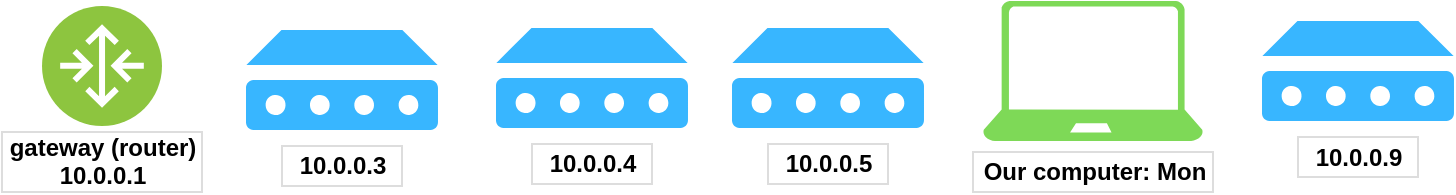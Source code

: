 <mxfile version="12.0.0" type="device" pages="6"><diagram id="Ae6enTl_DBypUN3uJaNd" name="Other hosts"><mxGraphModel dx="611" dy="705" grid="1" gridSize="10" guides="1" tooltips="1" connect="1" arrows="1" fold="1" page="1" pageScale="1" pageWidth="850" pageHeight="1100" math="0" shadow="0"><root><mxCell id="0"/><mxCell id="1" parent="0"/><mxCell id="48Qhc6HjesPp0j5lbArA-5" value="" style="group" parent="1" vertex="1" connectable="0"><mxGeometry x="307" y="90" width="96" height="78" as="geometry"/></mxCell><mxCell id="48Qhc6HjesPp0j5lbArA-1" value="" style="aspect=fixed;pointerEvents=1;shadow=0;dashed=0;html=1;strokeColor=none;labelPosition=center;verticalLabelPosition=bottom;verticalAlign=top;align=center;fillColor=#38B6FF;shape=mxgraph.mscae.enterprise.device" parent="48Qhc6HjesPp0j5lbArA-5" vertex="1"><mxGeometry width="96" height="50" as="geometry"/></mxCell><mxCell id="48Qhc6HjesPp0j5lbArA-3" value="10.0.0.4" style="text;html=1;resizable=0;points=[];autosize=1;align=center;verticalAlign=top;spacingTop=-4;fillColor=#ffffff;strokeColor=#DDDDDD;fontStyle=1" parent="48Qhc6HjesPp0j5lbArA-5" vertex="1"><mxGeometry x="18" y="58" width="60" height="20" as="geometry"/></mxCell><mxCell id="48Qhc6HjesPp0j5lbArA-7" value="" style="group" parent="1" vertex="1" connectable="0"><mxGeometry x="60" y="79" width="100" height="93" as="geometry"/></mxCell><mxCell id="48Qhc6HjesPp0j5lbArA-4" value="" style="aspect=fixed;perimeter=ellipsePerimeter;html=1;align=center;shadow=0;dashed=0;fontColor=#4277BB;labelBackgroundColor=#ffffff;fontSize=12;spacingTop=3;image;image=img/lib/ibm/vpc/Router.svg;strokeColor=#DDDDDD;fillColor=#ffffff;" parent="48Qhc6HjesPp0j5lbArA-7" vertex="1"><mxGeometry x="20" width="60" height="60" as="geometry"/></mxCell><mxCell id="48Qhc6HjesPp0j5lbArA-6" value="gateway (router)&lt;br&gt;10.0.0.1" style="text;html=1;resizable=0;points=[];autosize=1;align=center;verticalAlign=top;spacingTop=-6;fillColor=#ffffff;strokeColor=#DDDDDD;fontStyle=1" parent="48Qhc6HjesPp0j5lbArA-7" vertex="1"><mxGeometry y="63" width="100" height="30" as="geometry"/></mxCell><mxCell id="48Qhc6HjesPp0j5lbArA-8" value="" style="group" parent="1" vertex="1" connectable="0"><mxGeometry x="182" y="91" width="96" height="78" as="geometry"/></mxCell><mxCell id="48Qhc6HjesPp0j5lbArA-9" value="" style="aspect=fixed;pointerEvents=1;shadow=0;dashed=0;html=1;strokeColor=none;labelPosition=center;verticalLabelPosition=bottom;verticalAlign=top;align=center;fillColor=#38B6FF;shape=mxgraph.mscae.enterprise.device" parent="48Qhc6HjesPp0j5lbArA-8" vertex="1"><mxGeometry width="96" height="50" as="geometry"/></mxCell><mxCell id="48Qhc6HjesPp0j5lbArA-10" value="10.0.0.3" style="text;html=1;resizable=0;points=[];autosize=1;align=center;verticalAlign=top;spacingTop=-4;fillColor=#ffffff;strokeColor=#DDDDDD;fontStyle=1" parent="48Qhc6HjesPp0j5lbArA-8" vertex="1"><mxGeometry x="18" y="58" width="60" height="20" as="geometry"/></mxCell><mxCell id="48Qhc6HjesPp0j5lbArA-11" value="" style="group" parent="1" vertex="1" connectable="0"><mxGeometry x="425" y="90" width="96" height="78" as="geometry"/></mxCell><mxCell id="48Qhc6HjesPp0j5lbArA-12" value="" style="aspect=fixed;pointerEvents=1;shadow=0;dashed=0;html=1;strokeColor=none;labelPosition=center;verticalLabelPosition=bottom;verticalAlign=top;align=center;fillColor=#38B6FF;shape=mxgraph.mscae.enterprise.device" parent="48Qhc6HjesPp0j5lbArA-11" vertex="1"><mxGeometry width="96" height="50" as="geometry"/></mxCell><mxCell id="48Qhc6HjesPp0j5lbArA-13" value="10.0.0.5" style="text;html=1;resizable=0;points=[];autosize=1;align=center;verticalAlign=top;spacingTop=-4;fillColor=#ffffff;strokeColor=#DDDDDD;fontStyle=1" parent="48Qhc6HjesPp0j5lbArA-11" vertex="1"><mxGeometry x="18" y="58" width="60" height="20" as="geometry"/></mxCell><mxCell id="48Qhc6HjesPp0j5lbArA-14" value="" style="group" parent="1" vertex="1" connectable="0"><mxGeometry x="690" y="86.5" width="96" height="78" as="geometry"/></mxCell><mxCell id="48Qhc6HjesPp0j5lbArA-15" value="" style="aspect=fixed;pointerEvents=1;shadow=0;dashed=0;html=1;strokeColor=none;labelPosition=center;verticalLabelPosition=bottom;verticalAlign=top;align=center;fillColor=#38B6FF;shape=mxgraph.mscae.enterprise.device" parent="48Qhc6HjesPp0j5lbArA-14" vertex="1"><mxGeometry width="96" height="50" as="geometry"/></mxCell><mxCell id="48Qhc6HjesPp0j5lbArA-16" value="10.0.0.9" style="text;html=1;resizable=0;points=[];autosize=1;align=center;verticalAlign=top;spacingTop=-4;fillColor=#ffffff;strokeColor=#DDDDDD;fontStyle=1" parent="48Qhc6HjesPp0j5lbArA-14" vertex="1"><mxGeometry x="18" y="58" width="60" height="20" as="geometry"/></mxCell><mxCell id="48Qhc6HjesPp0j5lbArA-17" value="" style="verticalLabelPosition=bottom;html=1;verticalAlign=top;align=center;strokeColor=none;fillColor=#7ED957;shape=mxgraph.azure.laptop;pointerEvents=1;" parent="1" vertex="1"><mxGeometry x="550.5" y="76.5" width="110" height="70" as="geometry"/></mxCell><mxCell id="48Qhc6HjesPp0j5lbArA-18" value="Our computer: Mon" style="text;html=1;resizable=0;points=[];autosize=1;align=center;verticalAlign=top;spacingTop=-4;fillColor=#ffffff;strokeColor=#DDDDDD;fontStyle=1" parent="1" vertex="1"><mxGeometry x="545.5" y="152" width="120" height="20" as="geometry"/></mxCell></root></mxGraphModel></diagram><diagram name="Step 2" id="iTGZGLjKWBklkL1gYhRO"><mxGraphModel dx="1187" dy="672" grid="1" gridSize="10" guides="1" tooltips="0" connect="1" arrows="1" fold="1" page="1" pageScale="1" pageWidth="850" pageHeight="1100" math="0" shadow="0"><root><mxCell id="Bez0k0YCyklkeQyd57te-0"/><mxCell id="Bez0k0YCyklkeQyd57te-1" parent="Bez0k0YCyklkeQyd57te-0"/><mxCell id="Bez0k0YCyklkeQyd57te-2" value="" style="group" vertex="1" connectable="0" parent="Bez0k0YCyklkeQyd57te-1"><mxGeometry x="307" y="90" width="96" height="78" as="geometry"/></mxCell><mxCell id="Bez0k0YCyklkeQyd57te-3" value="" style="aspect=fixed;pointerEvents=1;shadow=0;dashed=0;html=1;strokeColor=none;labelPosition=center;verticalLabelPosition=bottom;verticalAlign=top;align=center;fillColor=#38B6FF;shape=mxgraph.mscae.enterprise.device" vertex="1" parent="Bez0k0YCyklkeQyd57te-2"><mxGeometry width="96" height="50" as="geometry"/></mxCell><mxCell id="Bez0k0YCyklkeQyd57te-4" value="10.0.0.4" style="text;html=1;resizable=0;points=[];autosize=1;align=center;verticalAlign=top;spacingTop=-4;fillColor=#ffffff;strokeColor=#DDDDDD;fontStyle=1" vertex="1" parent="Bez0k0YCyklkeQyd57te-2"><mxGeometry x="18" y="58" width="60" height="20" as="geometry"/></mxCell><mxCell id="Bez0k0YCyklkeQyd57te-5" value="" style="group" vertex="1" connectable="0" parent="Bez0k0YCyklkeQyd57te-1"><mxGeometry x="60" y="79" width="100" height="93" as="geometry"/></mxCell><mxCell id="Bez0k0YCyklkeQyd57te-6" value="" style="aspect=fixed;perimeter=ellipsePerimeter;html=1;align=center;shadow=0;dashed=0;fontColor=#4277BB;labelBackgroundColor=#ffffff;fontSize=12;spacingTop=3;image;image=img/lib/ibm/vpc/Router.svg;strokeColor=#DDDDDD;fillColor=#ffffff;" vertex="1" parent="Bez0k0YCyklkeQyd57te-5"><mxGeometry x="20" width="60" height="60" as="geometry"/></mxCell><mxCell id="Bez0k0YCyklkeQyd57te-7" value="gateway (router)&lt;br&gt;10.0.0.1" style="text;html=1;resizable=0;points=[];autosize=1;align=center;verticalAlign=top;spacingTop=-6;fillColor=#ffffff;strokeColor=#DDDDDD;fontStyle=1" vertex="1" parent="Bez0k0YCyklkeQyd57te-5"><mxGeometry y="63" width="100" height="30" as="geometry"/></mxCell><mxCell id="Bez0k0YCyklkeQyd57te-11" value="" style="group" vertex="1" connectable="0" parent="Bez0k0YCyklkeQyd57te-1"><mxGeometry x="425" y="90" width="96" height="78" as="geometry"/></mxCell><mxCell id="Bez0k0YCyklkeQyd57te-12" value="" style="aspect=fixed;pointerEvents=1;shadow=0;dashed=0;html=1;strokeColor=none;labelPosition=center;verticalLabelPosition=bottom;verticalAlign=top;align=center;fillColor=#38B6FF;shape=mxgraph.mscae.enterprise.device" vertex="1" parent="Bez0k0YCyklkeQyd57te-11"><mxGeometry width="96" height="50" as="geometry"/></mxCell><mxCell id="Bez0k0YCyklkeQyd57te-13" value="10.0.0.5" style="text;html=1;resizable=0;points=[];autosize=1;align=center;verticalAlign=top;spacingTop=-4;fillColor=#ffffff;strokeColor=#DDDDDD;fontStyle=1" vertex="1" parent="Bez0k0YCyklkeQyd57te-11"><mxGeometry x="18" y="58" width="60" height="20" as="geometry"/></mxCell><mxCell id="Bez0k0YCyklkeQyd57te-14" value="" style="group" vertex="1" connectable="0" parent="Bez0k0YCyklkeQyd57te-1"><mxGeometry x="690" y="86.5" width="96" height="78" as="geometry"/></mxCell><mxCell id="Bez0k0YCyklkeQyd57te-15" value="" style="aspect=fixed;pointerEvents=1;shadow=0;dashed=0;html=1;strokeColor=none;labelPosition=center;verticalLabelPosition=bottom;verticalAlign=top;align=center;fillColor=#38B6FF;shape=mxgraph.mscae.enterprise.device" vertex="1" parent="Bez0k0YCyklkeQyd57te-14"><mxGeometry width="96" height="50" as="geometry"/></mxCell><mxCell id="Bez0k0YCyklkeQyd57te-16" value="10.0.0.9" style="text;html=1;resizable=0;points=[];autosize=1;align=center;verticalAlign=top;spacingTop=-4;fillColor=#ffffff;strokeColor=#DDDDDD;fontStyle=1" vertex="1" parent="Bez0k0YCyklkeQyd57te-14"><mxGeometry x="18" y="58" width="60" height="20" as="geometry"/></mxCell><mxCell id="Bez0k0YCyklkeQyd57te-17" value="" style="verticalLabelPosition=bottom;html=1;verticalAlign=top;align=center;strokeColor=none;fillColor=#7ED957;shape=mxgraph.azure.laptop;pointerEvents=1;" vertex="1" parent="Bez0k0YCyklkeQyd57te-1"><mxGeometry x="550.5" y="76.5" width="110" height="70" as="geometry"/></mxCell><mxCell id="Bez0k0YCyklkeQyd57te-18" value="Our computer: Mon" style="text;html=1;resizable=0;points=[];autosize=1;align=center;verticalAlign=top;spacingTop=-4;fillColor=#ffffff;strokeColor=#DDDDDD;fontStyle=1" vertex="1" parent="Bez0k0YCyklkeQyd57te-1"><mxGeometry x="545.5" y="152" width="120" height="20" as="geometry"/></mxCell><mxCell id="Bez0k0YCyklkeQyd57te-20" value="" style="group" vertex="1" connectable="0" parent="Bez0k0YCyklkeQyd57te-1"><mxGeometry x="190" y="92" width="80" height="77" as="geometry"/></mxCell><mxCell id="Bez0k0YCyklkeQyd57te-10" value="10.0.0.3" style="text;html=1;resizable=0;points=[];autosize=1;align=center;verticalAlign=top;spacingTop=-4;fillColor=#ffffff;strokeColor=#DDDDDD;fontStyle=1" vertex="1" parent="Bez0k0YCyklkeQyd57te-20"><mxGeometry x="10" y="57" width="60" height="20" as="geometry"/></mxCell><mxCell id="Bez0k0YCyklkeQyd57te-19" value="" style="html=1;verticalLabelPosition=bottom;align=center;labelBackgroundColor=#ffffff;verticalAlign=top;strokeWidth=2;strokeColor=#7ED957;fillColor=#ffffff;shadow=0;dashed=0;shape=mxgraph.ios7.icons.wifi;pointerEvents=1;container=0;" vertex="1" parent="Bez0k0YCyklkeQyd57te-20"><mxGeometry width="80" height="50" as="geometry"><mxRectangle x="190" y="92" width="50" height="40" as="alternateBounds"/></mxGeometry></mxCell></root></mxGraphModel></diagram><diagram name="Step 3" id="0-lJydnkQz6TXVB4PYtO"><mxGraphModel dx="851" dy="661" grid="1" gridSize="10" guides="1" tooltips="0" connect="1" arrows="1" fold="1" page="1" pageScale="1" pageWidth="850" pageHeight="1100" math="0" shadow="0"><root><mxCell id="E_0QfvrJQKNvP5GUPRDg-0"/><mxCell id="E_0QfvrJQKNvP5GUPRDg-1" parent="E_0QfvrJQKNvP5GUPRDg-0"/><mxCell id="E_0QfvrJQKNvP5GUPRDg-5" value="" style="group" parent="E_0QfvrJQKNvP5GUPRDg-1" vertex="1" connectable="0"><mxGeometry x="60" y="79" width="100" height="93" as="geometry"/></mxCell><mxCell id="E_0QfvrJQKNvP5GUPRDg-6" value="" style="aspect=fixed;perimeter=ellipsePerimeter;html=1;align=center;shadow=0;dashed=0;fontColor=#4277BB;labelBackgroundColor=#ffffff;fontSize=12;spacingTop=3;image;image=img/lib/ibm/vpc/Router.svg;strokeColor=#DDDDDD;fillColor=#ffffff;" parent="E_0QfvrJQKNvP5GUPRDg-5" vertex="1"><mxGeometry x="20" width="60" height="60" as="geometry"/></mxCell><mxCell id="E_0QfvrJQKNvP5GUPRDg-7" value="gateway (router)&lt;br&gt;10.0.0.1" style="text;html=1;resizable=0;points=[];autosize=1;align=center;verticalAlign=top;spacingTop=-6;fillColor=#ffffff;strokeColor=#DDDDDD;fontStyle=1" parent="E_0QfvrJQKNvP5GUPRDg-5" vertex="1"><mxGeometry y="63" width="100" height="30" as="geometry"/></mxCell><mxCell id="E_0QfvrJQKNvP5GUPRDg-8" value="" style="group" parent="E_0QfvrJQKNvP5GUPRDg-1" vertex="1" connectable="0"><mxGeometry x="425" y="90" width="96" height="78" as="geometry"/></mxCell><mxCell id="E_0QfvrJQKNvP5GUPRDg-9" value="" style="aspect=fixed;pointerEvents=1;shadow=0;dashed=0;html=1;strokeColor=none;labelPosition=center;verticalLabelPosition=bottom;verticalAlign=top;align=center;fillColor=#38B6FF;shape=mxgraph.mscae.enterprise.device" parent="E_0QfvrJQKNvP5GUPRDg-8" vertex="1"><mxGeometry width="96" height="50" as="geometry"/></mxCell><mxCell id="E_0QfvrJQKNvP5GUPRDg-10" value="10.0.0.5" style="text;html=1;resizable=0;points=[];autosize=1;align=center;verticalAlign=top;spacingTop=-4;fillColor=#ffffff;strokeColor=#DDDDDD;fontStyle=1" parent="E_0QfvrJQKNvP5GUPRDg-8" vertex="1"><mxGeometry x="18" y="58" width="60" height="20" as="geometry"/></mxCell><mxCell id="E_0QfvrJQKNvP5GUPRDg-11" value="" style="group" parent="E_0QfvrJQKNvP5GUPRDg-1" vertex="1" connectable="0"><mxGeometry x="690" y="86.5" width="96" height="78" as="geometry"/></mxCell><mxCell id="E_0QfvrJQKNvP5GUPRDg-12" value="" style="aspect=fixed;pointerEvents=1;shadow=0;dashed=0;html=1;strokeColor=none;labelPosition=center;verticalLabelPosition=bottom;verticalAlign=top;align=center;fillColor=#38B6FF;shape=mxgraph.mscae.enterprise.device" parent="E_0QfvrJQKNvP5GUPRDg-11" vertex="1"><mxGeometry width="96" height="50" as="geometry"/></mxCell><mxCell id="E_0QfvrJQKNvP5GUPRDg-13" value="10.0.0.9" style="text;html=1;resizable=0;points=[];autosize=1;align=center;verticalAlign=top;spacingTop=-4;fillColor=#ffffff;strokeColor=#DDDDDD;fontStyle=1" parent="E_0QfvrJQKNvP5GUPRDg-11" vertex="1"><mxGeometry x="18" y="58" width="60" height="20" as="geometry"/></mxCell><mxCell id="E_0QfvrJQKNvP5GUPRDg-14" value="" style="verticalLabelPosition=bottom;html=1;verticalAlign=top;align=center;strokeColor=none;fillColor=#7ED957;shape=mxgraph.azure.laptop;pointerEvents=1;" parent="E_0QfvrJQKNvP5GUPRDg-1" vertex="1"><mxGeometry x="550.5" y="76.5" width="110" height="70" as="geometry"/></mxCell><mxCell id="E_0QfvrJQKNvP5GUPRDg-15" value="Our computer: Mon" style="text;html=1;resizable=0;points=[];autosize=1;align=center;verticalAlign=top;spacingTop=-4;fillColor=#ffffff;strokeColor=#DDDDDD;fontStyle=1" parent="E_0QfvrJQKNvP5GUPRDg-1" vertex="1"><mxGeometry x="545.5" y="152" width="120" height="20" as="geometry"/></mxCell><mxCell id="E_0QfvrJQKNvP5GUPRDg-16" value="" style="group" parent="E_0QfvrJQKNvP5GUPRDg-1" vertex="1" connectable="0"><mxGeometry x="190" y="92" width="80" height="77" as="geometry"/></mxCell><mxCell id="E_0QfvrJQKNvP5GUPRDg-17" value="10.0.0.3" style="text;html=1;resizable=0;points=[];autosize=1;align=center;verticalAlign=top;spacingTop=-4;fillColor=#ffffff;strokeColor=#DDDDDD;fontStyle=1" parent="E_0QfvrJQKNvP5GUPRDg-16" vertex="1"><mxGeometry x="10" y="57" width="60" height="20" as="geometry"/></mxCell><mxCell id="E_0QfvrJQKNvP5GUPRDg-18" value="" style="html=1;verticalLabelPosition=bottom;align=center;labelBackgroundColor=#ffffff;verticalAlign=top;strokeWidth=2;strokeColor=#7ED957;fillColor=#ffffff;shadow=0;dashed=0;shape=mxgraph.ios7.icons.wifi;pointerEvents=1;container=0;" parent="E_0QfvrJQKNvP5GUPRDg-16" vertex="1"><mxGeometry width="80" height="50" as="geometry"><mxRectangle x="190" y="92" width="50" height="40" as="alternateBounds"/></mxGeometry></mxCell><mxCell id="E_0QfvrJQKNvP5GUPRDg-20" value="" style="group" parent="E_0QfvrJQKNvP5GUPRDg-1" vertex="1" connectable="0"><mxGeometry x="317.5" y="92" width="75" height="76" as="geometry"/></mxCell><mxCell id="E_0QfvrJQKNvP5GUPRDg-19" value="" style="pointerEvents=1;shadow=0;dashed=0;html=1;strokeColor=none;fillColor=#7ED957;labelPosition=center;verticalLabelPosition=bottom;verticalAlign=top;outlineConnect=0;align=center;shape=mxgraph.office.devices.tv;" parent="E_0QfvrJQKNvP5GUPRDg-20" vertex="1"><mxGeometry width="75" height="54" as="geometry"/></mxCell><mxCell id="E_0QfvrJQKNvP5GUPRDg-4" value="10.0.0.4" style="text;html=1;resizable=0;points=[];autosize=1;align=center;verticalAlign=top;spacingTop=-4;fillColor=#ffffff;strokeColor=#DDDDDD;fontStyle=1" parent="E_0QfvrJQKNvP5GUPRDg-20" vertex="1"><mxGeometry x="7.5" y="56" width="60" height="20" as="geometry"/></mxCell></root></mxGraphModel></diagram><diagram name="Step 4" id="Dv4TTiSLcq8i_-RHkYpG"><mxGraphModel dx="592" dy="661" grid="1" gridSize="10" guides="1" tooltips="0" connect="1" arrows="1" fold="1" page="1" pageScale="1" pageWidth="850" pageHeight="1100" math="0" shadow="0"><root><mxCell id="D8P4yxiVEROhSQRsNYzZ-0"/><mxCell id="D8P4yxiVEROhSQRsNYzZ-1" parent="D8P4yxiVEROhSQRsNYzZ-0"/><mxCell id="D8P4yxiVEROhSQRsNYzZ-2" value="" style="group" vertex="1" connectable="0" parent="D8P4yxiVEROhSQRsNYzZ-1"><mxGeometry x="60" y="79" width="100" height="93" as="geometry"/></mxCell><mxCell id="D8P4yxiVEROhSQRsNYzZ-3" value="" style="aspect=fixed;perimeter=ellipsePerimeter;html=1;align=center;shadow=0;dashed=0;fontColor=#4277BB;labelBackgroundColor=#ffffff;fontSize=12;spacingTop=3;image;image=img/lib/ibm/vpc/Router.svg;strokeColor=#DDDDDD;fillColor=#ffffff;" vertex="1" parent="D8P4yxiVEROhSQRsNYzZ-2"><mxGeometry x="20" width="60" height="60" as="geometry"/></mxCell><mxCell id="D8P4yxiVEROhSQRsNYzZ-4" value="gateway (router)&lt;br&gt;10.0.0.1" style="text;html=1;resizable=0;points=[];autosize=1;align=center;verticalAlign=top;spacingTop=-6;fillColor=#ffffff;strokeColor=#DDDDDD;fontStyle=1" vertex="1" parent="D8P4yxiVEROhSQRsNYzZ-2"><mxGeometry y="63" width="100" height="30" as="geometry"/></mxCell><mxCell id="D8P4yxiVEROhSQRsNYzZ-8" value="" style="group" vertex="1" connectable="0" parent="D8P4yxiVEROhSQRsNYzZ-1"><mxGeometry x="690" y="86.5" width="96" height="78" as="geometry"/></mxCell><mxCell id="D8P4yxiVEROhSQRsNYzZ-9" value="" style="aspect=fixed;pointerEvents=1;shadow=0;dashed=0;html=1;strokeColor=none;labelPosition=center;verticalLabelPosition=bottom;verticalAlign=top;align=center;fillColor=#38B6FF;shape=mxgraph.mscae.enterprise.device" vertex="1" parent="D8P4yxiVEROhSQRsNYzZ-8"><mxGeometry width="96" height="50" as="geometry"/></mxCell><mxCell id="D8P4yxiVEROhSQRsNYzZ-10" value="10.0.0.9" style="text;html=1;resizable=0;points=[];autosize=1;align=center;verticalAlign=top;spacingTop=-4;fillColor=#ffffff;strokeColor=#DDDDDD;fontStyle=1" vertex="1" parent="D8P4yxiVEROhSQRsNYzZ-8"><mxGeometry x="18" y="58" width="60" height="20" as="geometry"/></mxCell><mxCell id="D8P4yxiVEROhSQRsNYzZ-11" value="" style="verticalLabelPosition=bottom;html=1;verticalAlign=top;align=center;strokeColor=none;fillColor=#7ED957;shape=mxgraph.azure.laptop;pointerEvents=1;" vertex="1" parent="D8P4yxiVEROhSQRsNYzZ-1"><mxGeometry x="550.5" y="76.5" width="110" height="70" as="geometry"/></mxCell><mxCell id="D8P4yxiVEROhSQRsNYzZ-12" value="Our computer: Mon" style="text;html=1;resizable=0;points=[];autosize=1;align=center;verticalAlign=top;spacingTop=-4;fillColor=#ffffff;strokeColor=#DDDDDD;fontStyle=1" vertex="1" parent="D8P4yxiVEROhSQRsNYzZ-1"><mxGeometry x="545.5" y="152" width="120" height="20" as="geometry"/></mxCell><mxCell id="D8P4yxiVEROhSQRsNYzZ-13" value="" style="group" vertex="1" connectable="0" parent="D8P4yxiVEROhSQRsNYzZ-1"><mxGeometry x="190" y="92" width="80" height="77" as="geometry"/></mxCell><mxCell id="D8P4yxiVEROhSQRsNYzZ-14" value="10.0.0.3" style="text;html=1;resizable=0;points=[];autosize=1;align=center;verticalAlign=top;spacingTop=-4;fillColor=#ffffff;strokeColor=#DDDDDD;fontStyle=1" vertex="1" parent="D8P4yxiVEROhSQRsNYzZ-13"><mxGeometry x="10" y="57" width="60" height="20" as="geometry"/></mxCell><mxCell id="D8P4yxiVEROhSQRsNYzZ-15" value="" style="html=1;verticalLabelPosition=bottom;align=center;labelBackgroundColor=#ffffff;verticalAlign=top;strokeWidth=2;strokeColor=#7ED957;fillColor=#ffffff;shadow=0;dashed=0;shape=mxgraph.ios7.icons.wifi;pointerEvents=1;container=0;" vertex="1" parent="D8P4yxiVEROhSQRsNYzZ-13"><mxGeometry width="80" height="50" as="geometry"><mxRectangle x="190" y="92" width="50" height="40" as="alternateBounds"/></mxGeometry></mxCell><mxCell id="D8P4yxiVEROhSQRsNYzZ-16" value="" style="group" vertex="1" connectable="0" parent="D8P4yxiVEROhSQRsNYzZ-1"><mxGeometry x="317.5" y="92" width="75" height="76" as="geometry"/></mxCell><mxCell id="D8P4yxiVEROhSQRsNYzZ-17" value="" style="pointerEvents=1;shadow=0;dashed=0;html=1;strokeColor=none;fillColor=#7ED957;labelPosition=center;verticalLabelPosition=bottom;verticalAlign=top;outlineConnect=0;align=center;shape=mxgraph.office.devices.tv;" vertex="1" parent="D8P4yxiVEROhSQRsNYzZ-16"><mxGeometry width="75" height="54" as="geometry"/></mxCell><mxCell id="D8P4yxiVEROhSQRsNYzZ-18" value="10.0.0.4" style="text;html=1;resizable=0;points=[];autosize=1;align=center;verticalAlign=top;spacingTop=-4;fillColor=#ffffff;strokeColor=#DDDDDD;fontStyle=1" vertex="1" parent="D8P4yxiVEROhSQRsNYzZ-16"><mxGeometry x="7.5" y="56" width="60" height="20" as="geometry"/></mxCell><mxCell id="zrGKYA1Z7AXEfWTUU_Ph-1" value="" style="group" vertex="1" connectable="0" parent="D8P4yxiVEROhSQRsNYzZ-1"><mxGeometry x="443" y="79" width="60" height="89" as="geometry"/></mxCell><mxCell id="zrGKYA1Z7AXEfWTUU_Ph-0" value="" style="aspect=fixed;pointerEvents=1;shadow=0;dashed=0;html=1;strokeColor=none;labelPosition=center;verticalLabelPosition=bottom;verticalAlign=top;align=center;fillColor=#7ED957;shape=mxgraph.mscae.enterprise.android_phone;rounded=0;labelBackgroundColor=#ffffff;fontColor=#000000;" vertex="1" parent="zrGKYA1Z7AXEfWTUU_Ph-1"><mxGeometry x="10" width="37" height="62" as="geometry"/></mxCell><mxCell id="D8P4yxiVEROhSQRsNYzZ-7" value="10.0.0.5" style="text;html=1;resizable=0;points=[];autosize=1;align=center;verticalAlign=top;spacingTop=-4;fillColor=#ffffff;strokeColor=#DDDDDD;fontStyle=1" vertex="1" parent="zrGKYA1Z7AXEfWTUU_Ph-1"><mxGeometry y="69" width="60" height="20" as="geometry"/></mxCell></root></mxGraphModel></diagram><diagram name="Step 5" id="r5Sv_Sf9-XhfiP5lKRCT"><mxGraphModel dx="1187" dy="672" grid="1" gridSize="10" guides="1" tooltips="0" connect="1" arrows="1" fold="1" page="1" pageScale="1" pageWidth="850" pageHeight="1100" math="0" shadow="0"><root><mxCell id="veF8s6pH92eXJSr5vEng-0"/><mxCell id="veF8s6pH92eXJSr5vEng-1" parent="veF8s6pH92eXJSr5vEng-0"/><mxCell id="veF8s6pH92eXJSr5vEng-2" value="" style="group" vertex="1" connectable="0" parent="veF8s6pH92eXJSr5vEng-1"><mxGeometry x="60" y="79" width="100" height="93" as="geometry"/></mxCell><mxCell id="veF8s6pH92eXJSr5vEng-3" value="" style="aspect=fixed;perimeter=ellipsePerimeter;html=1;align=center;shadow=0;dashed=0;fontColor=#4277BB;labelBackgroundColor=#ffffff;fontSize=12;spacingTop=3;image;image=img/lib/ibm/vpc/Router.svg;strokeColor=#DDDDDD;fillColor=#ffffff;" vertex="1" parent="veF8s6pH92eXJSr5vEng-2"><mxGeometry x="20" width="60" height="60" as="geometry"/></mxCell><mxCell id="veF8s6pH92eXJSr5vEng-4" value="gateway (router)&lt;br&gt;10.0.0.1" style="text;html=1;resizable=0;points=[];autosize=1;align=center;verticalAlign=top;spacingTop=-6;fillColor=#ffffff;strokeColor=#DDDDDD;fontStyle=1" vertex="1" parent="veF8s6pH92eXJSr5vEng-2"><mxGeometry y="63" width="100" height="30" as="geometry"/></mxCell><mxCell id="veF8s6pH92eXJSr5vEng-8" value="" style="verticalLabelPosition=bottom;html=1;verticalAlign=top;align=center;strokeColor=none;fillColor=#7ED957;shape=mxgraph.azure.laptop;pointerEvents=1;" vertex="1" parent="veF8s6pH92eXJSr5vEng-1"><mxGeometry x="550.5" y="76.5" width="110" height="70" as="geometry"/></mxCell><mxCell id="veF8s6pH92eXJSr5vEng-9" value="Our computer: Mon" style="text;html=1;resizable=0;points=[];autosize=1;align=center;verticalAlign=top;spacingTop=-4;fillColor=#ffffff;strokeColor=#DDDDDD;fontStyle=1" vertex="1" parent="veF8s6pH92eXJSr5vEng-1"><mxGeometry x="545.5" y="152" width="120" height="20" as="geometry"/></mxCell><mxCell id="veF8s6pH92eXJSr5vEng-10" value="" style="group" vertex="1" connectable="0" parent="veF8s6pH92eXJSr5vEng-1"><mxGeometry x="190" y="92" width="80" height="77" as="geometry"/></mxCell><mxCell id="veF8s6pH92eXJSr5vEng-11" value="10.0.0.3" style="text;html=1;resizable=0;points=[];autosize=1;align=center;verticalAlign=top;spacingTop=-4;fillColor=#ffffff;strokeColor=#DDDDDD;fontStyle=1" vertex="1" parent="veF8s6pH92eXJSr5vEng-10"><mxGeometry x="10" y="57" width="60" height="20" as="geometry"/></mxCell><mxCell id="veF8s6pH92eXJSr5vEng-12" value="" style="html=1;verticalLabelPosition=bottom;align=center;labelBackgroundColor=#ffffff;verticalAlign=top;strokeWidth=2;strokeColor=#7ED957;fillColor=#ffffff;shadow=0;dashed=0;shape=mxgraph.ios7.icons.wifi;pointerEvents=1;container=0;" vertex="1" parent="veF8s6pH92eXJSr5vEng-10"><mxGeometry width="80" height="50" as="geometry"><mxRectangle x="190" y="92" width="50" height="40" as="alternateBounds"/></mxGeometry></mxCell><mxCell id="veF8s6pH92eXJSr5vEng-13" value="" style="group" vertex="1" connectable="0" parent="veF8s6pH92eXJSr5vEng-1"><mxGeometry x="317.5" y="92" width="75" height="76" as="geometry"/></mxCell><mxCell id="veF8s6pH92eXJSr5vEng-14" value="" style="pointerEvents=1;shadow=0;dashed=0;html=1;strokeColor=none;fillColor=#7ED957;labelPosition=center;verticalLabelPosition=bottom;verticalAlign=top;outlineConnect=0;align=center;shape=mxgraph.office.devices.tv;" vertex="1" parent="veF8s6pH92eXJSr5vEng-13"><mxGeometry width="75" height="54" as="geometry"/></mxCell><mxCell id="veF8s6pH92eXJSr5vEng-15" value="10.0.0.4" style="text;html=1;resizable=0;points=[];autosize=1;align=center;verticalAlign=top;spacingTop=-4;fillColor=#ffffff;strokeColor=#DDDDDD;fontStyle=1" vertex="1" parent="veF8s6pH92eXJSr5vEng-13"><mxGeometry x="7.5" y="56" width="60" height="20" as="geometry"/></mxCell><mxCell id="veF8s6pH92eXJSr5vEng-16" value="" style="group" vertex="1" connectable="0" parent="veF8s6pH92eXJSr5vEng-1"><mxGeometry x="443" y="79" width="60" height="89" as="geometry"/></mxCell><mxCell id="veF8s6pH92eXJSr5vEng-17" value="" style="aspect=fixed;pointerEvents=1;shadow=0;dashed=0;html=1;strokeColor=none;labelPosition=center;verticalLabelPosition=bottom;verticalAlign=top;align=center;fillColor=#7ED957;shape=mxgraph.mscae.enterprise.android_phone;rounded=0;labelBackgroundColor=#ffffff;fontColor=#000000;" vertex="1" parent="veF8s6pH92eXJSr5vEng-16"><mxGeometry x="10" width="37" height="62" as="geometry"/></mxCell><mxCell id="veF8s6pH92eXJSr5vEng-18" value="10.0.0.5" style="text;html=1;resizable=0;points=[];autosize=1;align=center;verticalAlign=top;spacingTop=-4;fillColor=#ffffff;strokeColor=#DDDDDD;fontStyle=1" vertex="1" parent="veF8s6pH92eXJSr5vEng-16"><mxGeometry y="69" width="60" height="20" as="geometry"/></mxCell><mxCell id="veF8s6pH92eXJSr5vEng-20" value="" style="pointerEvents=1;shadow=0;dashed=0;html=1;strokeColor=none;fillColor=#7ED957;labelPosition=center;verticalLabelPosition=bottom;verticalAlign=top;outlineConnect=0;align=center;shape=mxgraph.office.devices.cell_phone_iphone_standalone;rounded=0;labelBackgroundColor=#ffffff;fontColor=#000000;" vertex="1" parent="veF8s6pH92eXJSr5vEng-1"><mxGeometry x="721" y="80.5" width="30" height="50" as="geometry"/></mxCell><mxCell id="veF8s6pH92eXJSr5vEng-7" value="10.0.0.9" style="text;html=1;resizable=0;points=[];autosize=1;align=center;verticalAlign=top;spacingTop=-4;fillColor=#ffffff;strokeColor=#DDDDDD;fontStyle=1" vertex="1" parent="veF8s6pH92eXJSr5vEng-1"><mxGeometry x="708" y="144.5" width="60" height="20" as="geometry"/></mxCell><mxCell id="veF8s6pH92eXJSr5vEng-21" value="" style="shape=image;html=1;verticalAlign=top;verticalLabelPosition=bottom;labelBackgroundColor=#ffffff;imageAspect=0;aspect=fixed;image=https://cdn3.iconfinder.com/data/icons/social-round-corner/512/apple_mac_iphone_apple-128.png;rounded=0;strokeColor=#CCCCCC;strokeWidth=3;fillColor=#7ED957;fontColor=#7ED957;opacity=40;" vertex="1" parent="veF8s6pH92eXJSr5vEng-1"><mxGeometry x="727" y="96.5" width="18" height="18" as="geometry"/></mxCell></root></mxGraphModel></diagram><diagram id="uYRozZpJYNXICdl3l3Wp" name="Localhost VS the world"><mxGraphModel dx="1701" dy="661" grid="1" gridSize="10" guides="1" tooltips="1" connect="1" arrows="1" fold="1" page="1" pageScale="1" pageWidth="850" pageHeight="1100" math="0" shadow="0"><root><mxCell id="pJQxXUa7-emhSnZiDsq6-0"/><mxCell id="pJQxXUa7-emhSnZiDsq6-1" parent="pJQxXUa7-emhSnZiDsq6-0"/><mxCell id="pJQxXUa7-emhSnZiDsq6-18" value="" style="fontColor=#0066CC;verticalAlign=top;verticalLabelPosition=bottom;labelPosition=center;align=center;html=1;outlineConnect=0;fillColor=#CCCCCC;strokeColor=#6881B3;gradientColor=none;gradientDirection=north;strokeWidth=2;shape=mxgraph.networks.desktop_pc;rounded=0;labelBackgroundColor=#ffffff;" vertex="1" parent="pJQxXUa7-emhSnZiDsq6-1"><mxGeometry x="410" y="100" width="49" height="110" as="geometry"/></mxCell><mxCell id="pJQxXUa7-emhSnZiDsq6-12" value="" style="ellipse;whiteSpace=wrap;html=1;strokeColor=#7ED957;strokeWidth=3;fillColor=none;" vertex="1" parent="pJQxXUa7-emhSnZiDsq6-1"><mxGeometry x="20" y="60" width="570" height="440" as="geometry"/></mxCell><mxCell id="pJQxXUa7-emhSnZiDsq6-4" value="" style="ellipse;whiteSpace=wrap;html=1;strokeColor=#38B6FF;strokeWidth=3;fillColor=none;" vertex="1" parent="pJQxXUa7-emhSnZiDsq6-1"><mxGeometry x="40" y="128" width="310" height="210" as="geometry"/></mxCell><mxCell id="pJQxXUa7-emhSnZiDsq6-2" value="&lt;b&gt;You&lt;/b&gt;" style="shape=umlActor;verticalLabelPosition=bottom;labelBackgroundColor=#ffffff;verticalAlign=top;html=1;outlineConnect=0;fillColor=#38B6FF;strokeColor=#38B6FF;fontColor=#333333;strokeWidth=3;" vertex="1" parent="pJQxXUa7-emhSnZiDsq6-1"><mxGeometry x="110" y="190" width="50" height="100" as="geometry"/></mxCell><mxCell id="pJQxXUa7-emhSnZiDsq6-3" value="" style="points=[];aspect=fixed;html=1;align=center;shadow=0;dashed=0;image;image=img/lib/allied_telesis/computer_and_terminals/Personal_Computer.svg;strokeColor=#38B6FF;strokeWidth=3;fillColor=#38B6FF;" vertex="1" parent="pJQxXUa7-emhSnZiDsq6-1"><mxGeometry x="200" y="140" width="111" height="150" as="geometry"/></mxCell><mxCell id="pJQxXUa7-emhSnZiDsq6-5" value="localhost" style="text;html=1;strokeColor=#38B6FF;fillColor=none;align=center;verticalAlign=middle;whiteSpace=wrap;rounded=0;fontStyle=1;labelBorderColor=none;spacingTop=2;spacingLeft=0;spacingBottom=0;strokeWidth=3;" vertex="1" parent="pJQxXUa7-emhSnZiDsq6-1"><mxGeometry x="155.5" y="313" width="79" height="21" as="geometry"/></mxCell><mxCell id="pJQxXUa7-emhSnZiDsq6-13" value="&lt;b&gt;10.0.0.8&lt;/b&gt;" style="text;html=1;strokeColor=#7ED957;fillColor=#ffffff;align=center;verticalAlign=middle;whiteSpace=wrap;rounded=0;labelBackgroundColor=#ffffff;fontColor=#000000;labelBorderColor=none;strokeWidth=3;" vertex="1" parent="pJQxXUa7-emhSnZiDsq6-1"><mxGeometry x="256" y="319" width="75" height="20" as="geometry"/></mxCell><mxCell id="pJQxXUa7-emhSnZiDsq6-14" value="&lt;b&gt;10.0.0.2&lt;br&gt;&lt;/b&gt;" style="text;html=1;strokeColor=#7ED957;fillColor=#ffffff;align=center;verticalAlign=middle;whiteSpace=wrap;rounded=0;labelBackgroundColor=#ffffff;fontColor=#000000;labelBorderColor=none;strokeWidth=3;" vertex="1" parent="pJQxXUa7-emhSnZiDsq6-1"><mxGeometry x="429" y="190" width="75" height="20" as="geometry"/></mxCell><mxCell id="pJQxXUa7-emhSnZiDsq6-16" value="" style="fontColor=#0066CC;verticalAlign=top;verticalLabelPosition=bottom;labelPosition=center;align=center;html=1;outlineConnect=0;fillColor=#CCCCCC;strokeColor=#6881B3;gradientColor=none;gradientDirection=north;strokeWidth=2;shape=mxgraph.networks.video_projector;rounded=0;labelBackgroundColor=#ffffff;" vertex="1" parent="pJQxXUa7-emhSnZiDsq6-1"><mxGeometry x="401" y="240" width="129" height="45" as="geometry"/></mxCell><mxCell id="pJQxXUa7-emhSnZiDsq6-17" value="&lt;b&gt;10.0.0.3&lt;br&gt;&lt;/b&gt;" style="text;html=1;strokeColor=#7ED957;fillColor=#ffffff;align=center;verticalAlign=middle;whiteSpace=wrap;rounded=0;labelBackgroundColor=#ffffff;fontColor=#000000;labelBorderColor=none;strokeWidth=3;" vertex="1" parent="pJQxXUa7-emhSnZiDsq6-1"><mxGeometry x="476.5" y="280" width="75" height="20" as="geometry"/></mxCell><mxCell id="pJQxXUa7-emhSnZiDsq6-19" value="" style="fontColor=#0066CC;verticalAlign=top;verticalLabelPosition=bottom;labelPosition=center;align=center;html=1;outlineConnect=0;fillColor=#CCCCCC;strokeColor=#6881B3;gradientColor=none;gradientDirection=north;strokeWidth=2;shape=mxgraph.networks.router;rounded=0;labelBackgroundColor=#ffffff;" vertex="1" parent="pJQxXUa7-emhSnZiDsq6-1"><mxGeometry x="371" y="350" width="100" height="30" as="geometry"/></mxCell><mxCell id="pJQxXUa7-emhSnZiDsq6-20" value="&lt;b&gt;10.0.0.5&lt;br&gt;&lt;/b&gt;" style="text;html=1;strokeColor=#7ED957;fillColor=#ffffff;align=center;verticalAlign=middle;whiteSpace=wrap;rounded=0;labelBackgroundColor=#ffffff;fontColor=#000000;labelBorderColor=none;strokeWidth=3;" vertex="1" parent="pJQxXUa7-emhSnZiDsq6-1"><mxGeometry x="429" y="370" width="75" height="20" as="geometry"/></mxCell><mxCell id="pJQxXUa7-emhSnZiDsq6-21" value="" style="fontColor=#0066CC;verticalAlign=top;verticalLabelPosition=bottom;labelPosition=center;align=center;html=1;outlineConnect=0;fillColor=#CCCCCC;strokeColor=#6881B3;gradientColor=none;gradientDirection=north;strokeWidth=2;shape=mxgraph.networks.mobile;rounded=0;labelBackgroundColor=#ffffff;" vertex="1" parent="pJQxXUa7-emhSnZiDsq6-1"><mxGeometry x="310" y="390" width="34" height="70" as="geometry"/></mxCell><mxCell id="pJQxXUa7-emhSnZiDsq6-22" value="&lt;b&gt;10.0.0.6&lt;br&gt;&lt;/b&gt;" style="text;html=1;strokeColor=#7ED957;fillColor=#ffffff;align=center;verticalAlign=middle;whiteSpace=wrap;rounded=0;labelBackgroundColor=#ffffff;fontColor=#000000;labelBorderColor=none;strokeWidth=3;" vertex="1" parent="pJQxXUa7-emhSnZiDsq6-1"><mxGeometry x="326" y="450" width="75" height="20" as="geometry"/></mxCell><mxCell id="pJQxXUa7-emhSnZiDsq6-24" value="&lt;b&gt;90.90.90.90&lt;/b&gt;" style="text;html=1;strokeColor=#4D4D4D;fillColor=#ffffff;align=center;verticalAlign=middle;whiteSpace=wrap;rounded=0;labelBackgroundColor=#ffffff;fontColor=#000000;labelBorderColor=none;strokeWidth=3;" vertex="1" parent="pJQxXUa7-emhSnZiDsq6-1"><mxGeometry x="-40" y="242.5" width="75" height="20" as="geometry"/></mxCell><mxCell id="pJQxXUa7-emhSnZiDsq6-26" value="" style="group" vertex="1" connectable="0" parent="pJQxXUa7-emhSnZiDsq6-1"><mxGeometry x="-197.5" y="10" width="240" height="154" as="geometry"/></mxCell><mxCell id="pJQxXUa7-emhSnZiDsq6-23" value="" style="outlineConnect=0;dashed=0;verticalLabelPosition=bottom;verticalAlign=top;align=center;html=1;shape=mxgraph.aws3.internet_2;fillColor=#D2D3D3;gradientColor=none;rounded=0;labelBackgroundColor=#ffffff;strokeColor=#38B6FF;strokeWidth=3;fontColor=#000000;" vertex="1" parent="pJQxXUa7-emhSnZiDsq6-26"><mxGeometry width="240" height="130" as="geometry"/></mxCell><mxCell id="pJQxXUa7-emhSnZiDsq6-25" value="&lt;b&gt;Internet&lt;/b&gt;" style="text;html=1;strokeColor=#4D4D4D;fillColor=#ffffff;align=center;verticalAlign=middle;whiteSpace=wrap;rounded=0;labelBackgroundColor=#ffffff;fontColor=#000000;labelBorderColor=none;strokeWidth=3;" vertex="1" parent="pJQxXUa7-emhSnZiDsq6-26"><mxGeometry x="82.5" y="134" width="75" height="20" as="geometry"/></mxCell><mxCell id="pJQxXUa7-emhSnZiDsq6-27" style="edgeStyle=orthogonalEdgeStyle;rounded=0;orthogonalLoop=1;jettySize=auto;html=1;exitX=0.5;exitY=1;exitDx=0;exitDy=0;entryX=0;entryY=0.5;entryDx=0;entryDy=0;fontColor=#000000;strokeWidth=3;strokeColor=#4D4D4D;startArrow=classic;startFill=1;" edge="1" parent="pJQxXUa7-emhSnZiDsq6-1" source="pJQxXUa7-emhSnZiDsq6-25" target="pJQxXUa7-emhSnZiDsq6-24"><mxGeometry relative="1" as="geometry"/></mxCell></root></mxGraphModel></diagram></mxfile>